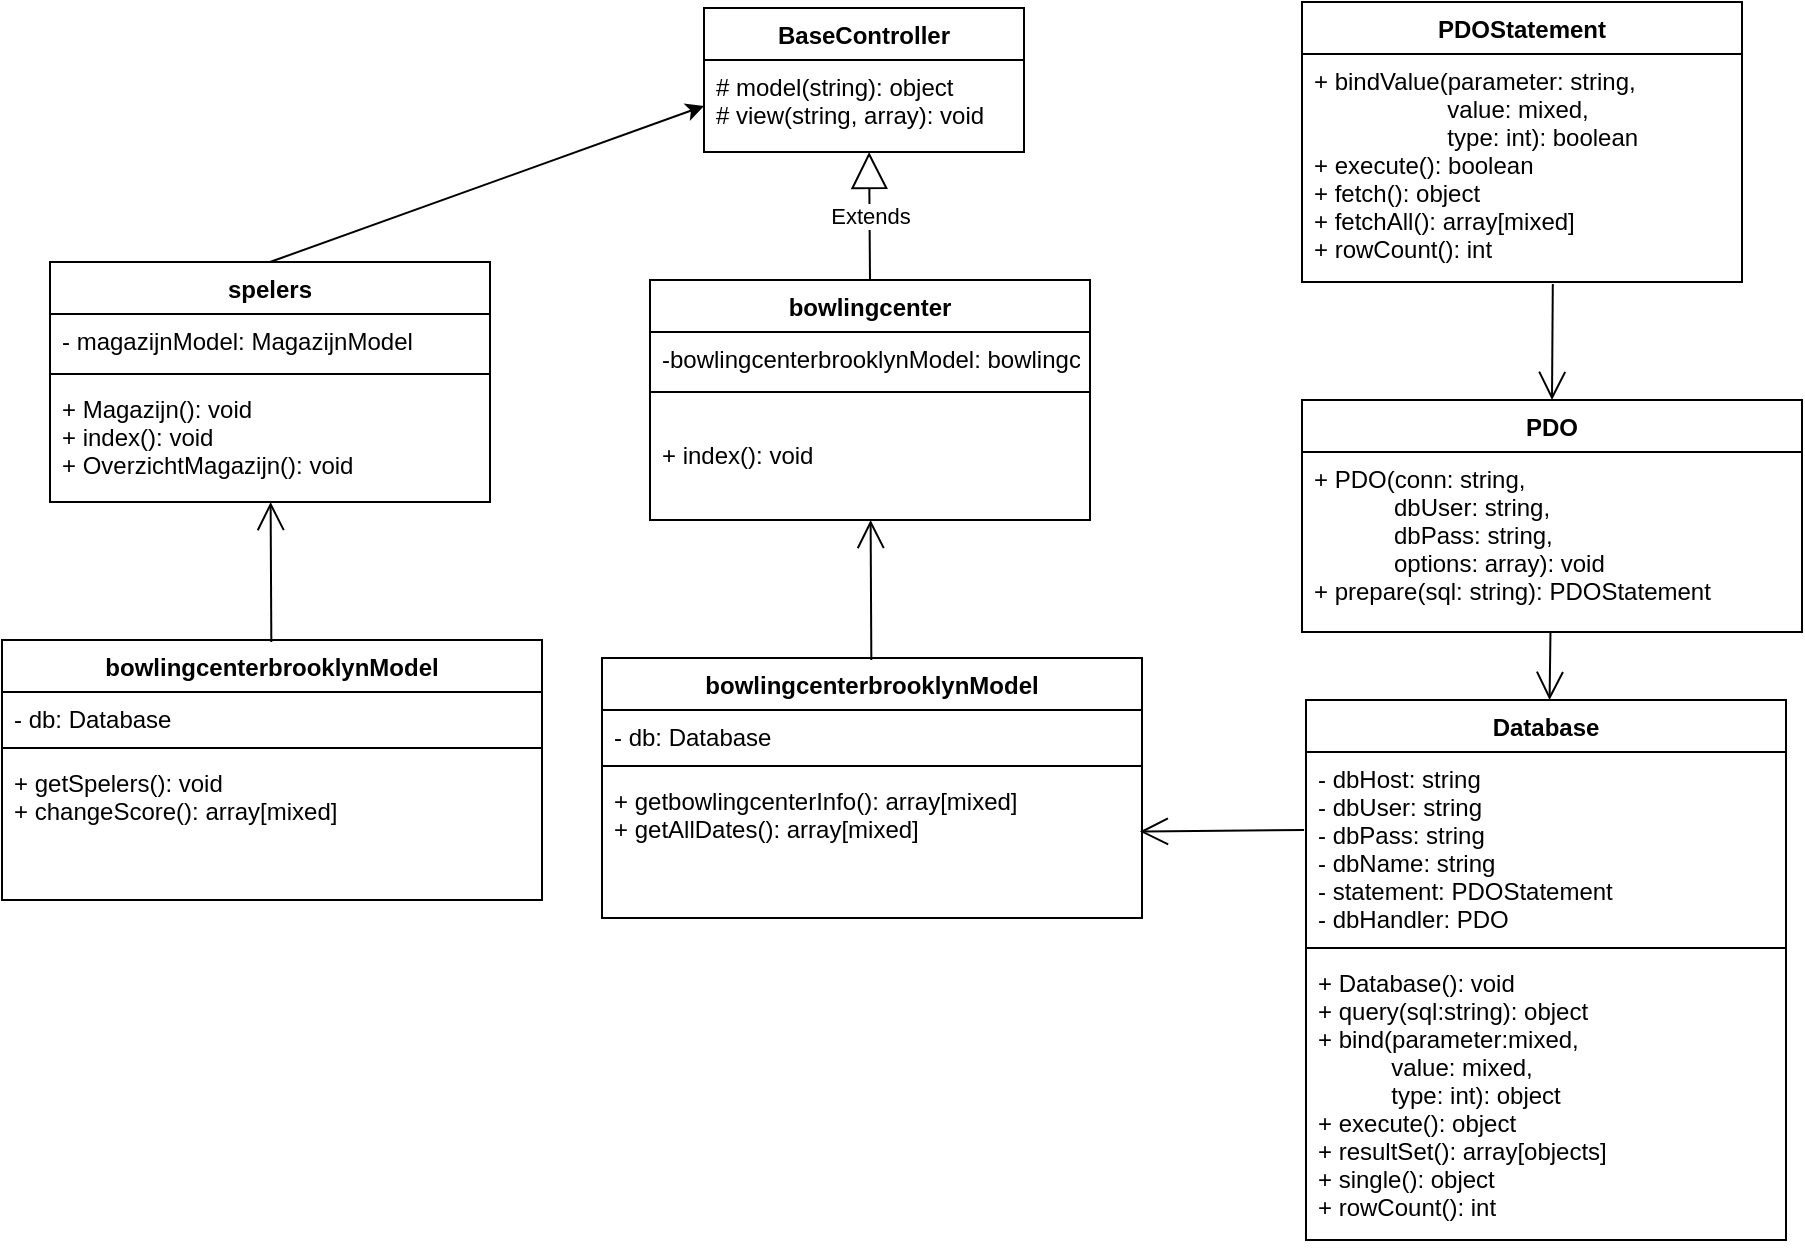 <mxfile version="23.1.5" type="device">
  <diagram id="lsWpvYof2iPqZuBiwIu0" name="Pagina-1">
    <mxGraphModel dx="2345" dy="731" grid="1" gridSize="10" guides="1" tooltips="1" connect="1" arrows="1" fold="1" page="1" pageScale="1" pageWidth="827" pageHeight="1169" math="0" shadow="0">
      <root>
        <mxCell id="0" />
        <mxCell id="1" parent="0" />
        <mxCell id="Xm0FY74fy89r12f_HygY-5" value="bowlingcenter" style="swimlane;fontStyle=1;align=center;verticalAlign=top;childLayout=stackLayout;horizontal=1;startSize=26;horizontalStack=0;resizeParent=1;resizeParentMax=0;resizeLast=0;collapsible=1;marginBottom=0;" parent="1" vertex="1">
          <mxGeometry x="154" y="179" width="220" height="120" as="geometry" />
        </mxCell>
        <mxCell id="Xm0FY74fy89r12f_HygY-6" value="-bowlingcenterbrooklynModel: bowlingcenterbrooklynModel" style="text;strokeColor=none;fillColor=none;align=left;verticalAlign=top;spacingLeft=4;spacingRight=4;overflow=hidden;rotatable=0;points=[[0,0.5],[1,0.5]];portConstraint=eastwest;" parent="Xm0FY74fy89r12f_HygY-5" vertex="1">
          <mxGeometry y="26" width="220" height="26" as="geometry" />
        </mxCell>
        <mxCell id="Xm0FY74fy89r12f_HygY-7" value="" style="line;strokeWidth=1;fillColor=none;align=left;verticalAlign=middle;spacingTop=-1;spacingLeft=3;spacingRight=3;rotatable=0;labelPosition=right;points=[];portConstraint=eastwest;strokeColor=inherit;" parent="Xm0FY74fy89r12f_HygY-5" vertex="1">
          <mxGeometry y="52" width="220" height="8" as="geometry" />
        </mxCell>
        <mxCell id="Xm0FY74fy89r12f_HygY-8" value="&#xa;+ index(): void&#xa;" style="text;strokeColor=none;fillColor=none;align=left;verticalAlign=top;spacingLeft=4;spacingRight=4;overflow=hidden;rotatable=0;points=[[0,0.5],[1,0.5]];portConstraint=eastwest;" parent="Xm0FY74fy89r12f_HygY-5" vertex="1">
          <mxGeometry y="60" width="220" height="60" as="geometry" />
        </mxCell>
        <mxCell id="Xm0FY74fy89r12f_HygY-10" value="BaseController" style="swimlane;fontStyle=1;align=center;verticalAlign=top;childLayout=stackLayout;horizontal=1;startSize=26;horizontalStack=0;resizeParent=1;resizeParentMax=0;resizeLast=0;collapsible=1;marginBottom=0;" parent="1" vertex="1">
          <mxGeometry x="181" y="43" width="160" height="72" as="geometry" />
        </mxCell>
        <mxCell id="Xm0FY74fy89r12f_HygY-13" value="# model(string): object&#xa;# view(string, array): void" style="text;strokeColor=none;fillColor=none;align=left;verticalAlign=top;spacingLeft=4;spacingRight=4;overflow=hidden;rotatable=0;points=[[0,0.5],[1,0.5]];portConstraint=eastwest;" parent="Xm0FY74fy89r12f_HygY-10" vertex="1">
          <mxGeometry y="26" width="160" height="46" as="geometry" />
        </mxCell>
        <mxCell id="Xm0FY74fy89r12f_HygY-14" value="bowlingcenterbrooklynModel" style="swimlane;fontStyle=1;align=center;verticalAlign=top;childLayout=stackLayout;horizontal=1;startSize=26;horizontalStack=0;resizeParent=1;resizeParentMax=0;resizeLast=0;collapsible=1;marginBottom=0;" parent="1" vertex="1">
          <mxGeometry x="130" y="368" width="270" height="130" as="geometry" />
        </mxCell>
        <mxCell id="Xm0FY74fy89r12f_HygY-15" value="- db: Database" style="text;strokeColor=none;fillColor=none;align=left;verticalAlign=top;spacingLeft=4;spacingRight=4;overflow=hidden;rotatable=0;points=[[0,0.5],[1,0.5]];portConstraint=eastwest;" parent="Xm0FY74fy89r12f_HygY-14" vertex="1">
          <mxGeometry y="26" width="270" height="24" as="geometry" />
        </mxCell>
        <mxCell id="Xm0FY74fy89r12f_HygY-16" value="" style="line;strokeWidth=1;fillColor=none;align=left;verticalAlign=middle;spacingTop=-1;spacingLeft=3;spacingRight=3;rotatable=0;labelPosition=right;points=[];portConstraint=eastwest;strokeColor=inherit;" parent="Xm0FY74fy89r12f_HygY-14" vertex="1">
          <mxGeometry y="50" width="270" height="8" as="geometry" />
        </mxCell>
        <mxCell id="Xm0FY74fy89r12f_HygY-17" value="+ getbowlingcenterInfo(): array[mixed]&#xa;+ getAllDates(): array[mixed]&#xa;" style="text;strokeColor=none;fillColor=none;align=left;verticalAlign=top;spacingLeft=4;spacingRight=4;overflow=hidden;rotatable=0;points=[[0,0.5],[1,0.5]];portConstraint=eastwest;" parent="Xm0FY74fy89r12f_HygY-14" vertex="1">
          <mxGeometry y="58" width="270" height="72" as="geometry" />
        </mxCell>
        <mxCell id="Xm0FY74fy89r12f_HygY-18" value="Database" style="swimlane;fontStyle=1;align=center;verticalAlign=top;childLayout=stackLayout;horizontal=1;startSize=26;horizontalStack=0;resizeParent=1;resizeParentMax=0;resizeLast=0;collapsible=1;marginBottom=0;" parent="1" vertex="1">
          <mxGeometry x="482" y="389" width="240" height="270" as="geometry" />
        </mxCell>
        <mxCell id="Xm0FY74fy89r12f_HygY-19" value="- dbHost: string&#xa;- dbUser: string&#xa;- dbPass: string&#xa;- dbName: string&#xa;- statement: PDOStatement&#xa;- dbHandler: PDO" style="text;strokeColor=none;fillColor=none;align=left;verticalAlign=top;spacingLeft=4;spacingRight=4;overflow=hidden;rotatable=0;points=[[0,0.5],[1,0.5]];portConstraint=eastwest;" parent="Xm0FY74fy89r12f_HygY-18" vertex="1">
          <mxGeometry y="26" width="240" height="94" as="geometry" />
        </mxCell>
        <mxCell id="Xm0FY74fy89r12f_HygY-20" value="" style="line;strokeWidth=1;fillColor=none;align=left;verticalAlign=middle;spacingTop=-1;spacingLeft=3;spacingRight=3;rotatable=0;labelPosition=right;points=[];portConstraint=eastwest;strokeColor=inherit;" parent="Xm0FY74fy89r12f_HygY-18" vertex="1">
          <mxGeometry y="120" width="240" height="8" as="geometry" />
        </mxCell>
        <mxCell id="Xm0FY74fy89r12f_HygY-21" value="+ Database(): void&#xa;+ query(sql:string): object&#xa;+ bind(parameter:mixed,&#xa;           value: mixed,&#xa;           type: int): object&#xa;+ execute(): object&#xa;+ resultSet(): array[objects]&#xa;+ single(): object&#xa;+ rowCount(): int" style="text;strokeColor=none;fillColor=none;align=left;verticalAlign=top;spacingLeft=4;spacingRight=4;overflow=hidden;rotatable=0;points=[[0,0.5],[1,0.5]];portConstraint=eastwest;" parent="Xm0FY74fy89r12f_HygY-18" vertex="1">
          <mxGeometry y="128" width="240" height="142" as="geometry" />
        </mxCell>
        <mxCell id="Xm0FY74fy89r12f_HygY-24" value="PDO" style="swimlane;fontStyle=1;align=center;verticalAlign=top;childLayout=stackLayout;horizontal=1;startSize=26;horizontalStack=0;resizeParent=1;resizeParentMax=0;resizeLast=0;collapsible=1;marginBottom=0;" parent="1" vertex="1">
          <mxGeometry x="480" y="239" width="250" height="116" as="geometry" />
        </mxCell>
        <mxCell id="Xm0FY74fy89r12f_HygY-27" value="+ PDO(conn: string,&#xa;            dbUser: string,&#xa;            dbPass: string,&#xa;            options: array): void&#xa;+ prepare(sql: string): PDOStatement" style="text;strokeColor=none;fillColor=none;align=left;verticalAlign=top;spacingLeft=4;spacingRight=4;overflow=hidden;rotatable=0;points=[[0,0.5],[1,0.5]];portConstraint=eastwest;" parent="Xm0FY74fy89r12f_HygY-24" vertex="1">
          <mxGeometry y="26" width="250" height="90" as="geometry" />
        </mxCell>
        <mxCell id="Xm0FY74fy89r12f_HygY-28" value="PDOStatement" style="swimlane;fontStyle=1;align=center;verticalAlign=top;childLayout=stackLayout;horizontal=1;startSize=26;horizontalStack=0;resizeParent=1;resizeParentMax=0;resizeLast=0;collapsible=1;marginBottom=0;" parent="1" vertex="1">
          <mxGeometry x="480" y="40" width="220" height="140" as="geometry" />
        </mxCell>
        <mxCell id="Xm0FY74fy89r12f_HygY-31" value="+ bindValue(parameter: string,&#xa;                    value: mixed,&#xa;                    type: int): boolean&#xa;+ execute(): boolean&#xa;+ fetch(): object&#xa;+ fetchAll(): array[mixed]&#xa;+ rowCount(): int" style="text;strokeColor=none;fillColor=none;align=left;verticalAlign=top;spacingLeft=4;spacingRight=4;overflow=hidden;rotatable=0;points=[[0,0.5],[1,0.5]];portConstraint=eastwest;" parent="Xm0FY74fy89r12f_HygY-28" vertex="1">
          <mxGeometry y="26" width="220" height="114" as="geometry" />
        </mxCell>
        <mxCell id="Xm0FY74fy89r12f_HygY-43" value="Extends" style="endArrow=block;endSize=16;endFill=0;html=1;rounded=0;exitX=0.5;exitY=0;exitDx=0;exitDy=0;" parent="1" source="Xm0FY74fy89r12f_HygY-5" edge="1">
          <mxGeometry width="160" relative="1" as="geometry">
            <mxPoint x="266" y="179" as="sourcePoint" />
            <mxPoint x="263.549" y="115" as="targetPoint" />
          </mxGeometry>
        </mxCell>
        <mxCell id="Xm0FY74fy89r12f_HygY-46" value="" style="endArrow=open;endFill=1;endSize=12;html=1;rounded=0;" parent="1" source="Xm0FY74fy89r12f_HygY-24" target="Xm0FY74fy89r12f_HygY-18" edge="1">
          <mxGeometry width="160" relative="1" as="geometry">
            <mxPoint x="610" y="359" as="sourcePoint" />
            <mxPoint x="610" y="389" as="targetPoint" />
          </mxGeometry>
        </mxCell>
        <mxCell id="Xm0FY74fy89r12f_HygY-47" value="" style="endArrow=open;endFill=1;endSize=12;html=1;rounded=0;exitX=0.57;exitY=1.009;exitDx=0;exitDy=0;exitPerimeter=0;entryX=0.5;entryY=0;entryDx=0;entryDy=0;" parent="1" source="Xm0FY74fy89r12f_HygY-31" target="Xm0FY74fy89r12f_HygY-24" edge="1">
          <mxGeometry width="160" relative="1" as="geometry">
            <mxPoint x="220" y="319" as="sourcePoint" />
            <mxPoint x="380" y="319" as="targetPoint" />
          </mxGeometry>
        </mxCell>
        <mxCell id="Xm0FY74fy89r12f_HygY-49" value="" style="endArrow=open;endFill=1;endSize=12;html=1;rounded=0;exitX=-0.004;exitY=0.415;exitDx=0;exitDy=0;exitPerimeter=0;entryX=0.996;entryY=0.386;entryDx=0;entryDy=0;entryPerimeter=0;" parent="1" source="Xm0FY74fy89r12f_HygY-19" edge="1">
          <mxGeometry width="160" relative="1" as="geometry">
            <mxPoint x="220" y="409" as="sourcePoint" />
            <mxPoint x="398.92" y="454.792" as="targetPoint" />
          </mxGeometry>
        </mxCell>
        <mxCell id="Xm0FY74fy89r12f_HygY-50" value="" style="endArrow=open;endFill=1;endSize=12;html=1;rounded=0;" parent="1" target="Xm0FY74fy89r12f_HygY-5" edge="1">
          <mxGeometry width="160" relative="1" as="geometry">
            <mxPoint x="264.667" y="369" as="sourcePoint" />
            <mxPoint x="380" y="299" as="targetPoint" />
          </mxGeometry>
        </mxCell>
        <mxCell id="Pa9f4jBzrse1IoV9JpLn-1" value="spelers" style="swimlane;fontStyle=1;align=center;verticalAlign=top;childLayout=stackLayout;horizontal=1;startSize=26;horizontalStack=0;resizeParent=1;resizeParentMax=0;resizeLast=0;collapsible=1;marginBottom=0;" vertex="1" parent="1">
          <mxGeometry x="-146" y="170" width="220" height="120" as="geometry" />
        </mxCell>
        <mxCell id="Pa9f4jBzrse1IoV9JpLn-2" value="- magazijnModel: MagazijnModel" style="text;strokeColor=none;fillColor=none;align=left;verticalAlign=top;spacingLeft=4;spacingRight=4;overflow=hidden;rotatable=0;points=[[0,0.5],[1,0.5]];portConstraint=eastwest;" vertex="1" parent="Pa9f4jBzrse1IoV9JpLn-1">
          <mxGeometry y="26" width="220" height="26" as="geometry" />
        </mxCell>
        <mxCell id="Pa9f4jBzrse1IoV9JpLn-3" value="" style="line;strokeWidth=1;fillColor=none;align=left;verticalAlign=middle;spacingTop=-1;spacingLeft=3;spacingRight=3;rotatable=0;labelPosition=right;points=[];portConstraint=eastwest;strokeColor=inherit;" vertex="1" parent="Pa9f4jBzrse1IoV9JpLn-1">
          <mxGeometry y="52" width="220" height="8" as="geometry" />
        </mxCell>
        <mxCell id="Pa9f4jBzrse1IoV9JpLn-4" value="+ Magazijn(): void&#xa;+ index(): void&#xa;+ OverzichtMagazijn(): void&#xa;" style="text;strokeColor=none;fillColor=none;align=left;verticalAlign=top;spacingLeft=4;spacingRight=4;overflow=hidden;rotatable=0;points=[[0,0.5],[1,0.5]];portConstraint=eastwest;" vertex="1" parent="Pa9f4jBzrse1IoV9JpLn-1">
          <mxGeometry y="60" width="220" height="60" as="geometry" />
        </mxCell>
        <mxCell id="Pa9f4jBzrse1IoV9JpLn-5" value="bowlingcenterbrooklynModel" style="swimlane;fontStyle=1;align=center;verticalAlign=top;childLayout=stackLayout;horizontal=1;startSize=26;horizontalStack=0;resizeParent=1;resizeParentMax=0;resizeLast=0;collapsible=1;marginBottom=0;" vertex="1" parent="1">
          <mxGeometry x="-170" y="359" width="270" height="130" as="geometry" />
        </mxCell>
        <mxCell id="Pa9f4jBzrse1IoV9JpLn-6" value="- db: Database" style="text;strokeColor=none;fillColor=none;align=left;verticalAlign=top;spacingLeft=4;spacingRight=4;overflow=hidden;rotatable=0;points=[[0,0.5],[1,0.5]];portConstraint=eastwest;" vertex="1" parent="Pa9f4jBzrse1IoV9JpLn-5">
          <mxGeometry y="26" width="270" height="24" as="geometry" />
        </mxCell>
        <mxCell id="Pa9f4jBzrse1IoV9JpLn-7" value="" style="line;strokeWidth=1;fillColor=none;align=left;verticalAlign=middle;spacingTop=-1;spacingLeft=3;spacingRight=3;rotatable=0;labelPosition=right;points=[];portConstraint=eastwest;strokeColor=inherit;" vertex="1" parent="Pa9f4jBzrse1IoV9JpLn-5">
          <mxGeometry y="50" width="270" height="8" as="geometry" />
        </mxCell>
        <mxCell id="Pa9f4jBzrse1IoV9JpLn-8" value="+ getSpelers(): void&#xa;+ changeScore(): array[mixed]&#xa;" style="text;strokeColor=none;fillColor=none;align=left;verticalAlign=top;spacingLeft=4;spacingRight=4;overflow=hidden;rotatable=0;points=[[0,0.5],[1,0.5]];portConstraint=eastwest;" vertex="1" parent="Pa9f4jBzrse1IoV9JpLn-5">
          <mxGeometry y="58" width="270" height="72" as="geometry" />
        </mxCell>
        <mxCell id="Pa9f4jBzrse1IoV9JpLn-9" value="" style="endArrow=open;endFill=1;endSize=12;html=1;rounded=0;" edge="1" parent="1" target="Pa9f4jBzrse1IoV9JpLn-1">
          <mxGeometry width="160" relative="1" as="geometry">
            <mxPoint x="-35.333" y="360" as="sourcePoint" />
            <mxPoint x="80" y="290" as="targetPoint" />
          </mxGeometry>
        </mxCell>
        <mxCell id="Pa9f4jBzrse1IoV9JpLn-11" value="" style="endArrow=classic;html=1;rounded=0;exitX=0.5;exitY=0;exitDx=0;exitDy=0;entryX=0;entryY=0.5;entryDx=0;entryDy=0;" edge="1" parent="1" source="Pa9f4jBzrse1IoV9JpLn-1" target="Xm0FY74fy89r12f_HygY-13">
          <mxGeometry width="50" height="50" relative="1" as="geometry">
            <mxPoint x="70" y="350" as="sourcePoint" />
            <mxPoint x="120" y="300" as="targetPoint" />
          </mxGeometry>
        </mxCell>
      </root>
    </mxGraphModel>
  </diagram>
</mxfile>
